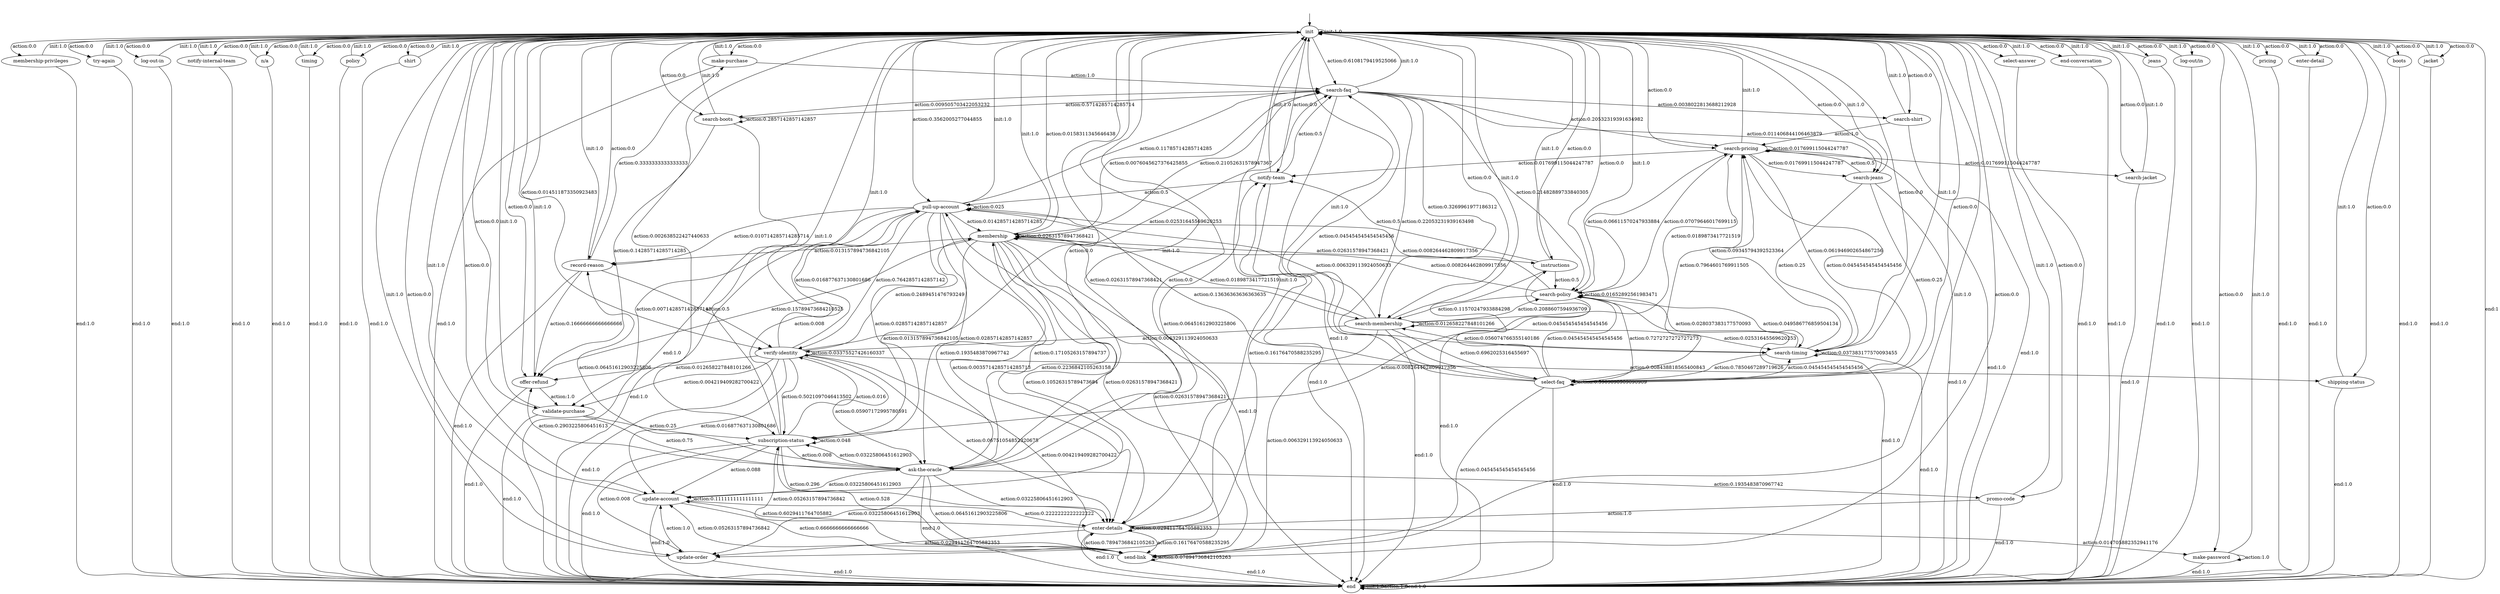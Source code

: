 digraph learned_mdp {
s0 [label="init"];
s1 [label="make-purchase"];
s2 [label="search-pricing"];
s3 [label="membership"];
s4 [label="search-boots"];
s5 [label="membership-privileges"];
s6 [label="try-again"];
s7 [label="record-reason"];
s8 [label="notify-team"];
s9 [label="log-out-in"];
s10 [label="offer-refund"];
s11 [label="update-account"];
s12 [label="subscription-status"];
s13 [label="notify-internal-team"];
s14 [label="n/a"];
s15 [label="search-timing"];
s16 [label="validate-purchase"];
s17 [label="timing"];
s18 [label="policy"];
s19 [label="search-jacket"];
s20 [label="select-faq"];
s21 [label="search-faq"];
s22 [label="shirt"];
s23 [label="verify-identity"];
s24 [label="instructions"];
s25 [label="select-answer"];
s26 [label="enter-details"];
s27 [label="ask-the-oracle"];
s28 [label="end-conversation"];
s29 [label="jeans"];
s30 [label="log-out/in"];
s31 [label="make-password"];
s32 [label="update-order"];
s33 [label="search-shirt"];
s34 [label="promo-code"];
s35 [label="pricing"];
s36 [label="send-link"];
s37 [label="enter-detail"];
s38 [label="shipping-status"];
s39 [label="search-jeans"];
s40 [label="pull-up-account"];
s41 [label="boots"];
s42 [label="search-policy"];
s43 [label="jacket"];
s44 [label="search-membership"];
s45 [label="end"];
s0 -> s0  [label="init:1.0"];
s0 -> s1  [label="action:0.0"];
s0 -> s2  [label="action:0.0"];
s0 -> s3  [label="action:0.0158311345646438"];
s0 -> s4  [label="action:0.0"];
s0 -> s5  [label="action:0.0"];
s0 -> s6  [label="action:0.0"];
s0 -> s7  [label="action:0.0"];
s0 -> s8  [label="action:0.0"];
s0 -> s9  [label="action:0.0"];
s0 -> s10  [label="action:0.0"];
s0 -> s11  [label="action:0.0"];
s0 -> s12  [label="action:0.002638522427440633"];
s0 -> s13  [label="action:0.0"];
s0 -> s14  [label="action:0.0"];
s0 -> s15  [label="action:0.0"];
s0 -> s16  [label="action:0.0"];
s0 -> s17  [label="action:0.0"];
s0 -> s18  [label="action:0.0"];
s0 -> s19  [label="action:0.0"];
s0 -> s20  [label="action:0.0"];
s0 -> s21  [label="action:0.6108179419525066"];
s0 -> s22  [label="action:0.0"];
s0 -> s23  [label="action:0.014511873350923483"];
s0 -> s24  [label="action:0.0"];
s0 -> s25  [label="action:0.0"];
s0 -> s26  [label="action:0.0"];
s0 -> s27  [label="action:0.0"];
s0 -> s28  [label="action:0.0"];
s0 -> s29  [label="action:0.0"];
s0 -> s30  [label="action:0.0"];
s0 -> s31  [label="action:0.0"];
s0 -> s32  [label="action:0.0"];
s0 -> s33  [label="action:0.0"];
s0 -> s34  [label="action:0.0"];
s0 -> s35  [label="action:0.0"];
s0 -> s36  [label="action:0.0"];
s0 -> s37  [label="action:0.0"];
s0 -> s38  [label="action:0.0"];
s0 -> s39  [label="action:0.0"];
s0 -> s40  [label="action:0.3562005277044855"];
s0 -> s41  [label="action:0.0"];
s0 -> s42  [label="action:0.0"];
s0 -> s43  [label="action:0.0"];
s0 -> s44  [label="action:0.0"];
s0 -> s45  [label="end:1"];
s1 -> s0  [label="init:1.0"];
s1 -> s21  [label="action:1.0"];
s1 -> s45 [label="end:1.0"];
s2 -> s0  [label="init:1.0"];
s2 -> s2  [label="action:0.017699115044247787"];
s2 -> s8  [label="action:0.017699115044247787"];
s2 -> s15  [label="action:0.061946902654867256"];
s2 -> s19  [label="action:0.017699115044247787"];
s2 -> s20  [label="action:0.7964601769911505"];
s2 -> s39  [label="action:0.017699115044247787"];
s2 -> s42  [label="action:0.07079646017699115"];
s2 -> s45 [label="end:1.0"];
s3 -> s0  [label="init:1.0"];
s3 -> s3  [label="action:0.02631578947368421"];
s3 -> s7  [label="action:0.013157894736842105"];
s3 -> s10  [label="action:0.15789473684210525"];
s3 -> s11  [label="action:0.2236842105263158"];
s3 -> s12  [label="action:0.013157894736842105"];
s3 -> s21  [label="action:0.21052631578947367"];
s3 -> s24  [label="action:0.02631578947368421"];
s3 -> s26  [label="action:0.10526315789473684"];
s3 -> s27  [label="action:0.17105263157894737"];
s3 -> s32  [label="action:0.02631578947368421"];
s3 -> s44  [label="action:0.02631578947368421"];
s3 -> s45 [label="end:1.0"];
s4 -> s0  [label="init:1.0"];
s4 -> s4  [label="action:0.2857142857142857"];
s4 -> s10  [label="action:0.14285714285714285"];
s4 -> s21  [label="action:0.5714285714285714"];
s4 -> s45 [label="end:1.0"];
s5 -> s0  [label="init:1.0"];
s5 -> s45 [label="end:1.0"];
s6 -> s0  [label="init:1.0"];
s6 -> s45 [label="end:1.0"];
s7 -> s0  [label="init:1.0"];
s7 -> s1  [label="action:0.3333333333333333"];
s7 -> s10  [label="action:0.16666666666666666"];
s7 -> s23  [label="action:0.5"];
s7 -> s45 [label="end:1.0"];
s8 -> s0  [label="init:1.0"];
s8 -> s21  [label="action:0.5"];
s8 -> s40  [label="action:0.5"];
s8 -> s45 [label="end:1.0"];
s9 -> s0  [label="init:1.0"];
s9 -> s45 [label="end:1.0"];
s10 -> s0  [label="init:1.0"];
s10 -> s16  [label="action:1.0"];
s10 -> s45 [label="end:1.0"];
s11 -> s0  [label="init:1.0"];
s11 -> s11  [label="action:0.1111111111111111"];
s11 -> s26  [label="action:0.2222222222222222"];
s11 -> s36  [label="action:0.6666666666666666"];
s11 -> s45 [label="end:1.0"];
s12 -> s0  [label="init:1.0"];
s12 -> s11  [label="action:0.088"];
s12 -> s12  [label="action:0.048"];
s12 -> s23  [label="action:0.016"];
s12 -> s26  [label="action:0.296"];
s12 -> s27  [label="action:0.008"];
s12 -> s32  [label="action:0.008"];
s12 -> s36  [label="action:0.528"];
s12 -> s40  [label="action:0.008"];
s12 -> s45 [label="end:1.0"];
s13 -> s0  [label="init:1.0"];
s13 -> s45 [label="end:1.0"];
s14 -> s0  [label="init:1.0"];
s14 -> s45 [label="end:1.0"];
s15 -> s0  [label="init:1.0"];
s15 -> s2  [label="action:0.09345794392523364"];
s15 -> s15  [label="action:0.037383177570093455"];
s15 -> s20  [label="action:0.7850467289719626"];
s15 -> s42  [label="action:0.028037383177570093"];
s15 -> s44  [label="action:0.056074766355140186"];
s15 -> s45 [label="end:1.0"];
s16 -> s0  [label="init:1.0"];
s16 -> s12  [label="action:0.25"];
s16 -> s27  [label="action:0.75"];
s16 -> s45 [label="end:1.0"];
s17 -> s0  [label="init:1.0"];
s17 -> s45 [label="end:1.0"];
s18 -> s0  [label="init:1.0"];
s18 -> s45 [label="end:1.0"];
s19 -> s0  [label="init:1.0"];
s19 -> s45 [label="end:1.0"];
s20 -> s0  [label="init:1.0"];
s20 -> s2  [label="action:0.045454545454545456"];
s20 -> s15  [label="action:0.045454545454545456"];
s20 -> s20  [label="action:0.5909090909090909"];
s20 -> s21  [label="action:0.045454545454545456"];
s20 -> s24  [label="action:0.045454545454545456"];
s20 -> s36  [label="action:0.045454545454545456"];
s20 -> s40  [label="action:0.13636363636363635"];
s20 -> s42  [label="action:0.045454545454545456"];
s20 -> s45 [label="end:1.0"];
s21 -> s0  [label="init:1.0"];
s21 -> s2  [label="action:0.20532319391634982"];
s21 -> s3  [label="action:0.0076045627376425855"];
s21 -> s4  [label="action:0.009505703422053232"];
s21 -> s15  [label="action:0.22053231939163498"];
s21 -> s33  [label="action:0.0038022813688212928"];
s21 -> s39  [label="action:0.011406844106463879"];
s21 -> s42  [label="action:0.21482889733840305"];
s21 -> s44  [label="action:0.3269961977186312"];
s21 -> s45 [label="end:1.0"];
s22 -> s0  [label="init:1.0"];
s22 -> s45 [label="end:1.0"];
s23 -> s0  [label="init:1.0"];
s23 -> s3  [label="action:0.2489451476793249"];
s23 -> s10  [label="action:0.012658227848101266"];
s23 -> s11  [label="action:0.016877637130801686"];
s23 -> s12  [label="action:0.5021097046413502"];
s23 -> s16  [label="action:0.004219409282700422"];
s23 -> s21  [label="action:0.02531645569620253"];
s23 -> s23  [label="action:0.03375527426160337"];
s23 -> s26  [label="action:0.06751054852320675"];
s23 -> s27  [label="action:0.05907172995780591"];
s23 -> s36  [label="action:0.004219409282700422"];
s23 -> s38  [label="action:0.008438818565400843"];
s23 -> s40  [label="action:0.016877637130801686"];
s23 -> s45 [label="end:1.0"];
s24 -> s0  [label="init:1.0"];
s24 -> s8  [label="action:0.5"];
s24 -> s42  [label="action:0.5"];
s24 -> s45 [label="end:1.0"];
s25 -> s0  [label="init:1.0"];
s25 -> s45 [label="end:1.0"];
s26 -> s0  [label="init:1.0"];
s26 -> s8  [label="action:0.16176470588235295"];
s26 -> s11  [label="action:0.6029411764705882"];
s26 -> s26  [label="action:0.029411764705882353"];
s26 -> s31  [label="action:0.014705882352941176"];
s26 -> s32  [label="action:0.029411764705882353"];
s26 -> s36  [label="action:0.16176470588235295"];
s26 -> s45 [label="end:1.0"];
s27 -> s0  [label="init:1.0"];
s27 -> s3  [label="action:0.1935483870967742"];
s27 -> s7  [label="action:0.06451612903225806"];
s27 -> s8  [label="action:0.06451612903225806"];
s27 -> s10  [label="action:0.2903225806451613"];
s27 -> s11  [label="action:0.03225806451612903"];
s27 -> s12  [label="action:0.03225806451612903"];
s27 -> s26  [label="action:0.03225806451612903"];
s27 -> s32  [label="action:0.03225806451612903"];
s27 -> s34  [label="action:0.1935483870967742"];
s27 -> s36  [label="action:0.06451612903225806"];
s27 -> s45 [label="end:1.0"];
s28 -> s0  [label="init:1.0"];
s28 -> s45 [label="end:1.0"];
s29 -> s0  [label="init:1.0"];
s29 -> s45 [label="end:1.0"];
s30 -> s0  [label="init:1.0"];
s30 -> s45 [label="end:1.0"];
s31 -> s0  [label="init:1.0"];
s31 -> s31  [label="action:1.0"];
s31 -> s45 [label="end:1.0"];
s32 -> s0  [label="init:1.0"];
s32 -> s11  [label="action:1.0"];
s32 -> s45 [label="end:1.0"];
s33 -> s0  [label="init:1.0"];
s33 -> s2  [label="action:1.0"];
s33 -> s45 [label="end:1.0"];
s34 -> s0  [label="init:1.0"];
s34 -> s26  [label="action:1.0"];
s34 -> s45 [label="end:1.0"];
s35 -> s0  [label="init:1.0"];
s35 -> s45 [label="end:1.0"];
s36 -> s0  [label="init:1.0"];
s36 -> s11  [label="action:0.05263157894736842"];
s36 -> s12  [label="action:0.05263157894736842"];
s36 -> s26  [label="action:0.7894736842105263"];
s36 -> s36  [label="action:0.07894736842105263"];
s36 -> s40  [label="action:0.02631578947368421"];
s36 -> s45 [label="end:1.0"];
s37 -> s0  [label="init:1.0"];
s37 -> s45 [label="end:1.0"];
s38 -> s0  [label="init:1.0"];
s38 -> s45 [label="end:1.0"];
s39 -> s0  [label="init:1.0"];
s39 -> s2  [label="action:0.5"];
s39 -> s15  [label="action:0.25"];
s39 -> s20  [label="action:0.25"];
s39 -> s45 [label="end:1.0"];
s40 -> s0  [label="init:1.0"];
s40 -> s3  [label="action:0.014285714285714285"];
s40 -> s7  [label="action:0.010714285714285714"];
s40 -> s12  [label="action:0.02857142857142857"];
s40 -> s16  [label="action:0.007142857142857143"];
s40 -> s21  [label="action:0.11785714285714285"];
s40 -> s23  [label="action:0.7642857142857142"];
s40 -> s26  [label="action:0.0035714285714285713"];
s40 -> s27  [label="action:0.02857142857142857"];
s40 -> s40  [label="action:0.025"];
s40 -> s45 [label="end:1.0"];
s41 -> s0  [label="init:1.0"];
s41 -> s45 [label="end:1.0"];
s42 -> s0  [label="init:1.0"];
s42 -> s2  [label="action:0.06611570247933884"];
s42 -> s3  [label="action:0.008264462809917356"];
s42 -> s12  [label="action:0.008264462809917356"];
s42 -> s15  [label="action:0.049586776859504134"];
s42 -> s20  [label="action:0.7272727272727273"];
s42 -> s40  [label="action:0.008264462809917356"];
s42 -> s42  [label="action:0.01652892561983471"];
s42 -> s44  [label="action:0.11570247933884298"];
s42 -> s45 [label="end:1.0"];
s43 -> s0  [label="init:1.0"];
s43 -> s45 [label="end:1.0"];
s44 -> s0  [label="init:1.0"];
s44 -> s2  [label="action:0.0189873417721519"];
s44 -> s3  [label="action:0.0189873417721519"];
s44 -> s15  [label="action:0.02531645569620253"];
s44 -> s20  [label="action:0.6962025316455697"];
s44 -> s23  [label="action:0.006329113924050633"];
s44 -> s36  [label="action:0.006329113924050633"];
s44 -> s40  [label="action:0.006329113924050633"];
s44 -> s42  [label="action:0.2088607594936709"];
s44 -> s44  [label="action:0.012658227848101266"];
s44 -> s45 [label="end:1.0"];
s45 -> s45 [label="init:1.0"];
s45 -> s45  [label="action:1.0"];
s45 -> s45  [label="end:1.0"];
__start0 [label="", shape=none];
__start0 -> s0  [label=""];
}